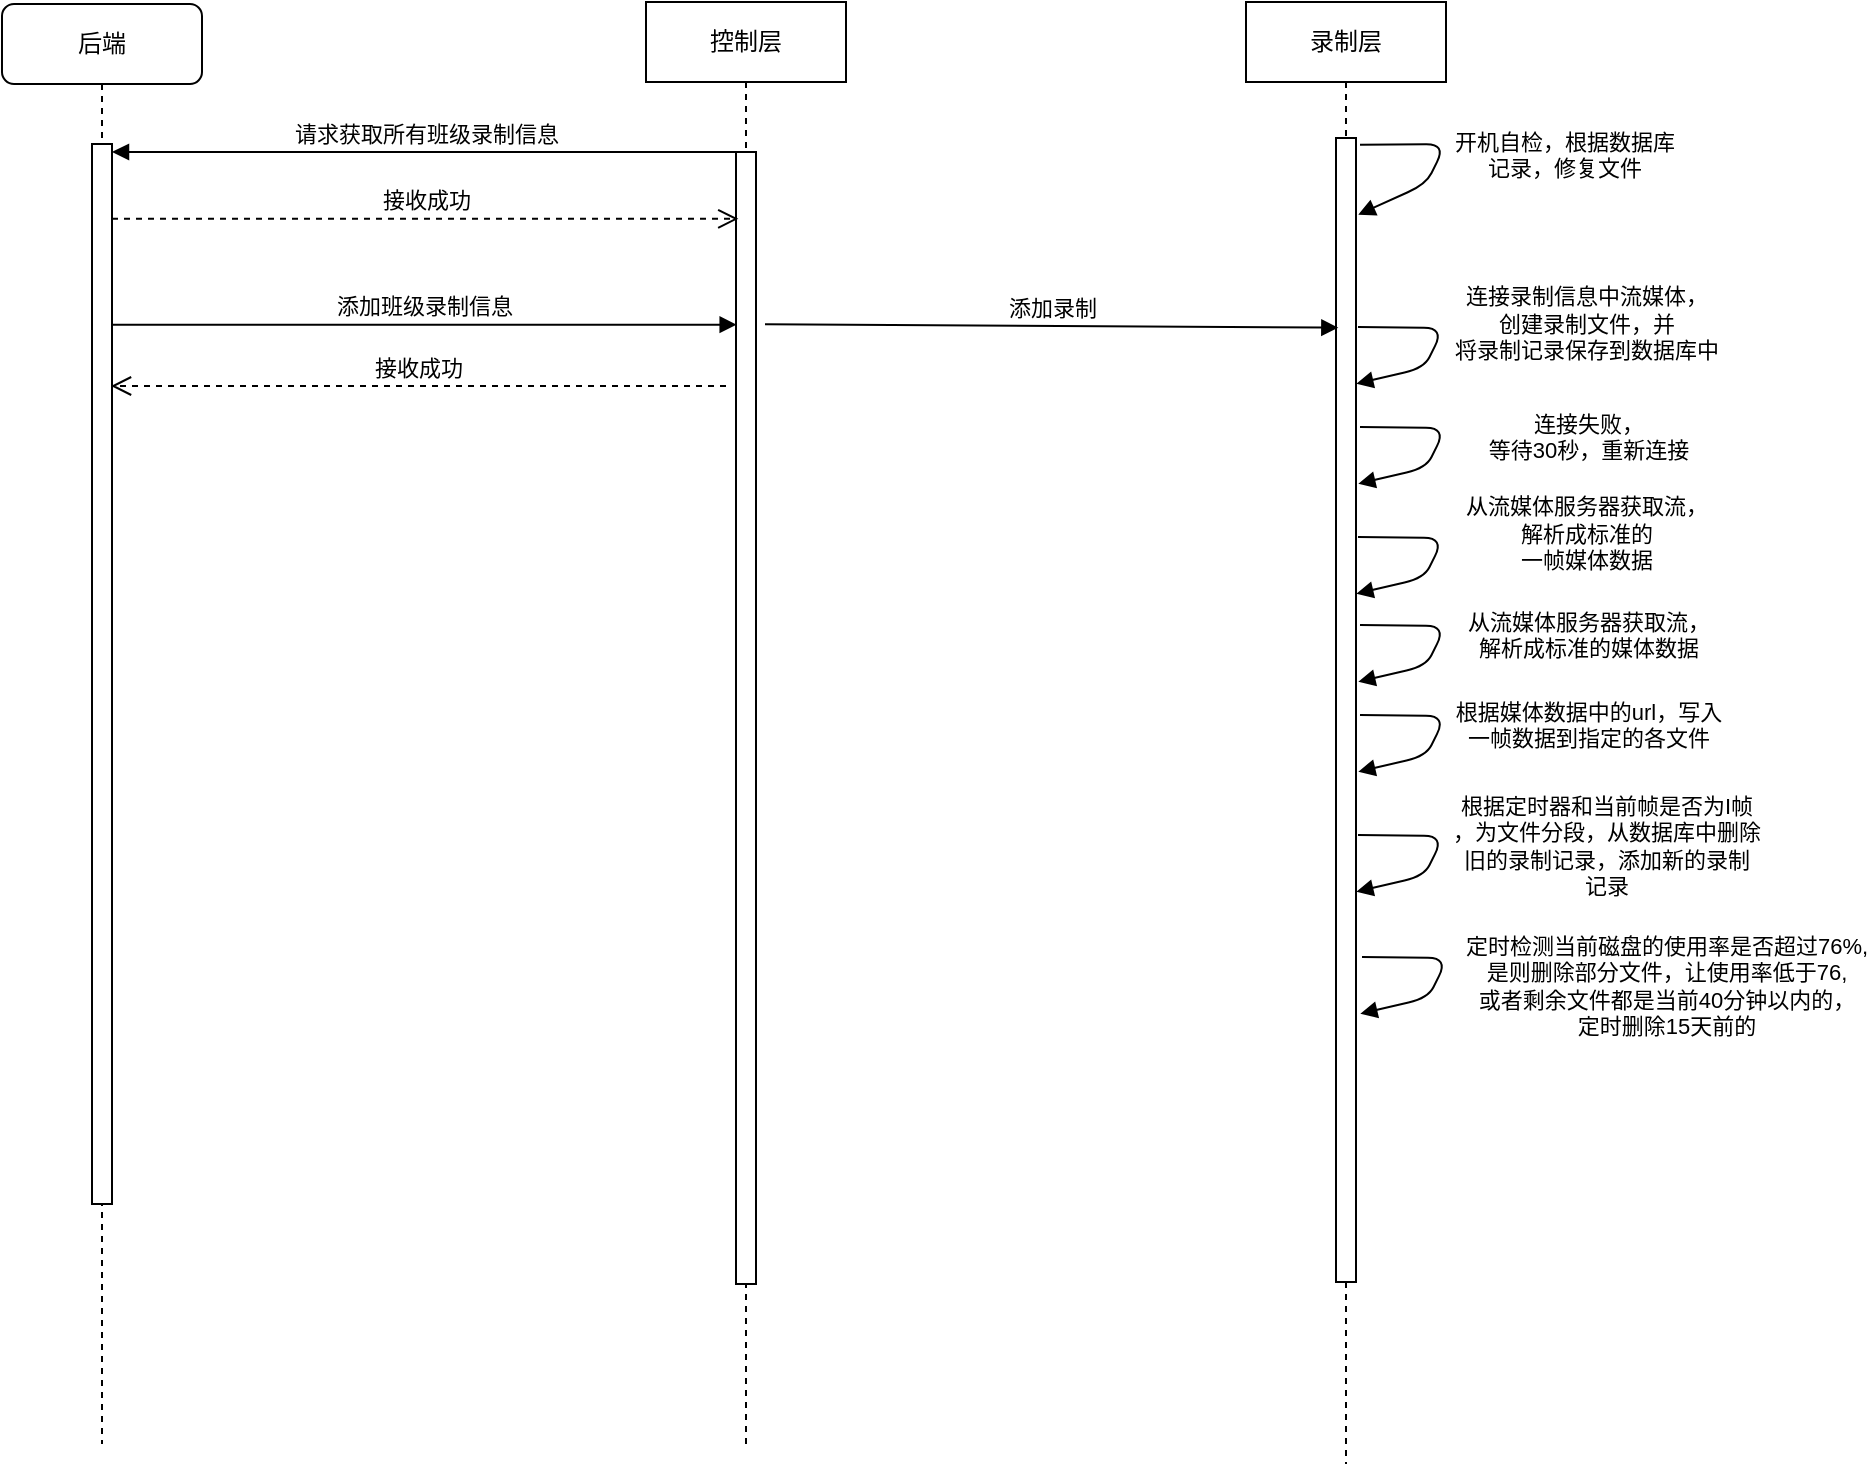 <mxfile version="10.6.9" type="github"><diagram name="Page-1" id="13e1069c-82ec-6db2-03f1-153e76fe0fe0"><mxGraphModel dx="1634" dy="1621" grid="1" gridSize="10" guides="1" tooltips="1" connect="1" arrows="1" fold="1" page="1" pageScale="1" pageWidth="1100" pageHeight="850" background="#ffffff" math="0" shadow="0"><root><mxCell id="0"/><mxCell id="1" parent="0"/><mxCell id="h8kPWCYJIbzorXWL2RTq-9" value="控制层" style="shape=umlLifeline;perimeter=lifelinePerimeter;whiteSpace=wrap;html=1;container=1;collapsible=0;recursiveResize=0;outlineConnect=0;" vertex="1" parent="1"><mxGeometry x="350" y="-1" width="100" height="721" as="geometry"/></mxCell><mxCell id="fdlwWo933wUxKs2T_xpk-1" value="后端" style="shape=umlLifeline;perimeter=lifelinePerimeter;whiteSpace=wrap;html=1;container=1;collapsible=0;recursiveResize=0;outlineConnect=0;rounded=1;shadow=0;comic=0;labelBackgroundColor=none;strokeColor=#000000;strokeWidth=1;fillColor=#FFFFFF;fontFamily=Verdana;fontSize=12;fontColor=#000000;align=center;size=40;" parent="1" vertex="1"><mxGeometry x="28" width="100" height="720" as="geometry"/></mxCell><mxCell id="fdlwWo933wUxKs2T_xpk-2" value="" style="html=1;points=[];perimeter=orthogonalPerimeter;rounded=0;shadow=0;comic=0;labelBackgroundColor=none;strokeColor=#000000;strokeWidth=1;fillColor=#FFFFFF;fontFamily=Verdana;fontSize=12;fontColor=#000000;align=center;" parent="fdlwWo933wUxKs2T_xpk-1" vertex="1"><mxGeometry x="45" y="70" width="10" height="530" as="geometry"/></mxCell><mxCell id="h8kPWCYJIbzorXWL2RTq-8" value="" style="html=1;points=[];perimeter=orthogonalPerimeter;rounded=0;shadow=0;comic=0;labelBackgroundColor=none;strokeColor=#000000;strokeWidth=1;fillColor=#FFFFFF;fontFamily=Verdana;fontSize=12;fontColor=#000000;align=center;" vertex="1" parent="1"><mxGeometry x="395" y="74" width="10" height="566" as="geometry"/></mxCell><mxCell id="h8kPWCYJIbzorXWL2RTq-11" value="录制层" style="shape=umlLifeline;perimeter=lifelinePerimeter;whiteSpace=wrap;html=1;container=1;collapsible=0;recursiveResize=0;outlineConnect=0;" vertex="1" parent="1"><mxGeometry x="650" y="-1" width="100" height="731" as="geometry"/></mxCell><mxCell id="h8kPWCYJIbzorXWL2RTq-12" value="" style="html=1;points=[];perimeter=orthogonalPerimeter;rounded=0;shadow=0;comic=0;labelBackgroundColor=none;strokeColor=#000000;strokeWidth=1;fillColor=#FFFFFF;fontFamily=Verdana;fontSize=12;fontColor=#000000;align=center;" vertex="1" parent="h8kPWCYJIbzorXWL2RTq-11"><mxGeometry x="45" y="68" width="10" height="572" as="geometry"/></mxCell><mxCell id="h8kPWCYJIbzorXWL2RTq-16" value="&lt;div&gt;开机自检，根据数据库&lt;/div&gt;&lt;div&gt;记录，修复文件&lt;/div&gt;" style="html=1;verticalAlign=bottom;endArrow=block;entryX=1.117;entryY=0.067;entryDx=0;entryDy=0;entryPerimeter=0;exitX=1.2;exitY=0.006;exitDx=0;exitDy=0;exitPerimeter=0;" edge="1" parent="h8kPWCYJIbzorXWL2RTq-11" source="h8kPWCYJIbzorXWL2RTq-12" target="h8kPWCYJIbzorXWL2RTq-12"><mxGeometry x="-0.141" y="-63" width="80" relative="1" as="geometry"><mxPoint x="60" y="101" as="sourcePoint"/><mxPoint x="55" y="71" as="targetPoint"/><Array as="points"><mxPoint x="100" y="71"/><mxPoint x="90" y="91"/></Array><mxPoint x="116" y="48" as="offset"/></mxGeometry></mxCell><mxCell id="h8kPWCYJIbzorXWL2RTq-17" value="添加班级录制信息" style="html=1;verticalAlign=bottom;endArrow=block;entryX=0.033;entryY=0.078;entryDx=0;entryDy=0;entryPerimeter=0;" edge="1" parent="1"><mxGeometry width="80" relative="1" as="geometry"><mxPoint x="82.5" y="160.333" as="sourcePoint"/><mxPoint x="395.333" y="160.333" as="targetPoint"/></mxGeometry></mxCell><mxCell id="h8kPWCYJIbzorXWL2RTq-18" value="请求获取所有班级录制信息" style="html=1;verticalAlign=bottom;endArrow=block;exitX=0.117;exitY=0;exitDx=0;exitDy=0;exitPerimeter=0;" edge="1" parent="1" source="h8kPWCYJIbzorXWL2RTq-8" target="fdlwWo933wUxKs2T_xpk-2"><mxGeometry width="80" relative="1" as="geometry"><mxPoint x="240" y="70" as="sourcePoint"/><mxPoint x="320" y="70" as="targetPoint"/></mxGeometry></mxCell><mxCell id="h8kPWCYJIbzorXWL2RTq-19" value="接收成功" style="html=1;verticalAlign=bottom;endArrow=open;dashed=1;endSize=8;entryX=0.117;entryY=0.059;entryDx=0;entryDy=0;entryPerimeter=0;" edge="1" parent="1" source="fdlwWo933wUxKs2T_xpk-2" target="h8kPWCYJIbzorXWL2RTq-8"><mxGeometry x="0.004" relative="1" as="geometry"><mxPoint x="240" y="100" as="sourcePoint"/><mxPoint x="160" y="100" as="targetPoint"/><mxPoint as="offset"/></mxGeometry></mxCell><mxCell id="h8kPWCYJIbzorXWL2RTq-20" value="添加录制" style="html=1;verticalAlign=bottom;endArrow=block;exitX=1.45;exitY=0.123;exitDx=0;exitDy=0;exitPerimeter=0;entryX=0.117;entryY=0.141;entryDx=0;entryDy=0;entryPerimeter=0;" edge="1" parent="1"><mxGeometry width="80" relative="1" as="geometry"><mxPoint x="409.5" y="160.167" as="sourcePoint"/><mxPoint x="696.167" y="161.833" as="targetPoint"/></mxGeometry></mxCell><mxCell id="h8kPWCYJIbzorXWL2RTq-21" value="&lt;div&gt;连接录制信息中流媒体，&lt;/div&gt;&lt;div&gt;&lt;div&gt;创建录制文件，并&lt;/div&gt;将录制记录保存到数据库中&lt;/div&gt;" style="html=1;verticalAlign=bottom;endArrow=block;entryX=1.117;entryY=0.067;entryDx=0;entryDy=0;entryPerimeter=0;exitX=1.2;exitY=0.006;exitDx=0;exitDy=0;exitPerimeter=0;" edge="1" parent="1"><mxGeometry x="-0.141" y="-74" width="80" relative="1" as="geometry"><mxPoint x="706" y="161.5" as="sourcePoint"/><mxPoint x="705.167" y="189.833" as="targetPoint"/><Array as="points"><mxPoint x="749" y="162"/><mxPoint x="739" y="182"/></Array><mxPoint x="137" y="53" as="offset"/></mxGeometry></mxCell><mxCell id="h8kPWCYJIbzorXWL2RTq-22" value="&lt;div&gt;连接失败，&lt;/div&gt;&lt;div&gt;等待30秒，重新连接&lt;/div&gt;" style="html=1;verticalAlign=bottom;endArrow=block;entryX=1.117;entryY=0.067;entryDx=0;entryDy=0;entryPerimeter=0;exitX=1.2;exitY=0.006;exitDx=0;exitDy=0;exitPerimeter=0;" edge="1" parent="1"><mxGeometry x="-0.141" y="-74" width="80" relative="1" as="geometry"><mxPoint x="707" y="211.5" as="sourcePoint"/><mxPoint x="706.167" y="239.833" as="targetPoint"/><Array as="points"><mxPoint x="750" y="212"/><mxPoint x="740" y="232"/></Array><mxPoint x="137" y="53" as="offset"/></mxGeometry></mxCell><mxCell id="h8kPWCYJIbzorXWL2RTq-23" value="&lt;div&gt;从流媒体服务器获取流，&lt;/div&gt;&lt;div&gt;解析成标准的&lt;/div&gt;&lt;div&gt;一帧媒体数据&lt;/div&gt;" style="html=1;verticalAlign=bottom;endArrow=block;entryX=1.117;entryY=0.067;entryDx=0;entryDy=0;entryPerimeter=0;exitX=1.2;exitY=0.006;exitDx=0;exitDy=0;exitPerimeter=0;" edge="1" parent="1"><mxGeometry x="-0.141" y="-74" width="80" relative="1" as="geometry"><mxPoint x="706" y="266.5" as="sourcePoint"/><mxPoint x="705.167" y="294.833" as="targetPoint"/><Array as="points"><mxPoint x="749" y="267"/><mxPoint x="739" y="287"/></Array><mxPoint x="137" y="53" as="offset"/></mxGeometry></mxCell><mxCell id="h8kPWCYJIbzorXWL2RTq-24" value="接收成功" style="html=1;verticalAlign=bottom;endArrow=open;dashed=1;endSize=8;" edge="1" parent="1"><mxGeometry x="0.004" relative="1" as="geometry"><mxPoint x="390" y="191" as="sourcePoint"/><mxPoint x="82.5" y="191" as="targetPoint"/><mxPoint as="offset"/></mxGeometry></mxCell><mxCell id="h8kPWCYJIbzorXWL2RTq-25" value="&lt;div&gt;从流媒体服务器获取流，&lt;/div&gt;&lt;div&gt;解析成标准的媒体数据&lt;/div&gt;" style="html=1;verticalAlign=bottom;endArrow=block;entryX=1.117;entryY=0.067;entryDx=0;entryDy=0;entryPerimeter=0;exitX=1.2;exitY=0.006;exitDx=0;exitDy=0;exitPerimeter=0;" edge="1" parent="1"><mxGeometry x="-0.141" y="-74" width="80" relative="1" as="geometry"><mxPoint x="707" y="310.5" as="sourcePoint"/><mxPoint x="706.167" y="338.833" as="targetPoint"/><Array as="points"><mxPoint x="750" y="311"/><mxPoint x="740" y="331"/></Array><mxPoint x="137" y="53" as="offset"/></mxGeometry></mxCell><mxCell id="h8kPWCYJIbzorXWL2RTq-26" value="&lt;div&gt;根据媒体数据中的url，写入&lt;/div&gt;&lt;div&gt;一帧数据到指定的各文件&lt;br&gt;&lt;/div&gt;" style="html=1;verticalAlign=bottom;endArrow=block;entryX=1.117;entryY=0.067;entryDx=0;entryDy=0;entryPerimeter=0;exitX=1.2;exitY=0.006;exitDx=0;exitDy=0;exitPerimeter=0;" edge="1" parent="1"><mxGeometry x="-0.141" y="-74" width="80" relative="1" as="geometry"><mxPoint x="707" y="355.5" as="sourcePoint"/><mxPoint x="706.167" y="383.833" as="targetPoint"/><Array as="points"><mxPoint x="750" y="356"/><mxPoint x="740" y="376"/></Array><mxPoint x="137" y="53" as="offset"/></mxGeometry></mxCell><mxCell id="h8kPWCYJIbzorXWL2RTq-27" value="&lt;div&gt;根据定时器和当前帧是否为I帧&lt;/div&gt;&lt;div&gt;，为文件分段，从数据库中删除&lt;/div&gt;&lt;div&gt;旧的录制记录，添加新的录制&lt;/div&gt;&lt;div&gt;记录&lt;br&gt;&lt;/div&gt;" style="html=1;verticalAlign=bottom;endArrow=block;entryX=1.117;entryY=0.067;entryDx=0;entryDy=0;entryPerimeter=0;exitX=1.2;exitY=0.006;exitDx=0;exitDy=0;exitPerimeter=0;" edge="1" parent="1"><mxGeometry x="-0.141" y="-88" width="80" relative="1" as="geometry"><mxPoint x="706" y="415.5" as="sourcePoint"/><mxPoint x="705.167" y="443.833" as="targetPoint"/><Array as="points"><mxPoint x="749" y="416"/><mxPoint x="739" y="436"/></Array><mxPoint x="160" y="73" as="offset"/></mxGeometry></mxCell><mxCell id="h8kPWCYJIbzorXWL2RTq-28" value="&lt;div&gt;定时检测当前磁盘的使用率是否超过76%,&lt;/div&gt;&lt;div&gt;是则删除部分文件，让使用率低于76,&lt;/div&gt;&lt;div&gt;或者剩余文件都是当前40分钟以内的，&lt;/div&gt;&lt;div&gt;定时删除15天前的&lt;br&gt;&lt;/div&gt;" style="html=1;verticalAlign=bottom;endArrow=block;entryX=1.117;entryY=0.067;entryDx=0;entryDy=0;entryPerimeter=0;exitX=1.2;exitY=0.006;exitDx=0;exitDy=0;exitPerimeter=0;" edge="1" parent="1"><mxGeometry x="-0.141" y="-117" width="80" relative="1" as="geometry"><mxPoint x="708" y="476.5" as="sourcePoint"/><mxPoint x="707.167" y="504.833" as="targetPoint"/><Array as="points"><mxPoint x="751" y="477"/><mxPoint x="741" y="497"/></Array><mxPoint x="214" y="95" as="offset"/></mxGeometry></mxCell></root></mxGraphModel></diagram></mxfile>